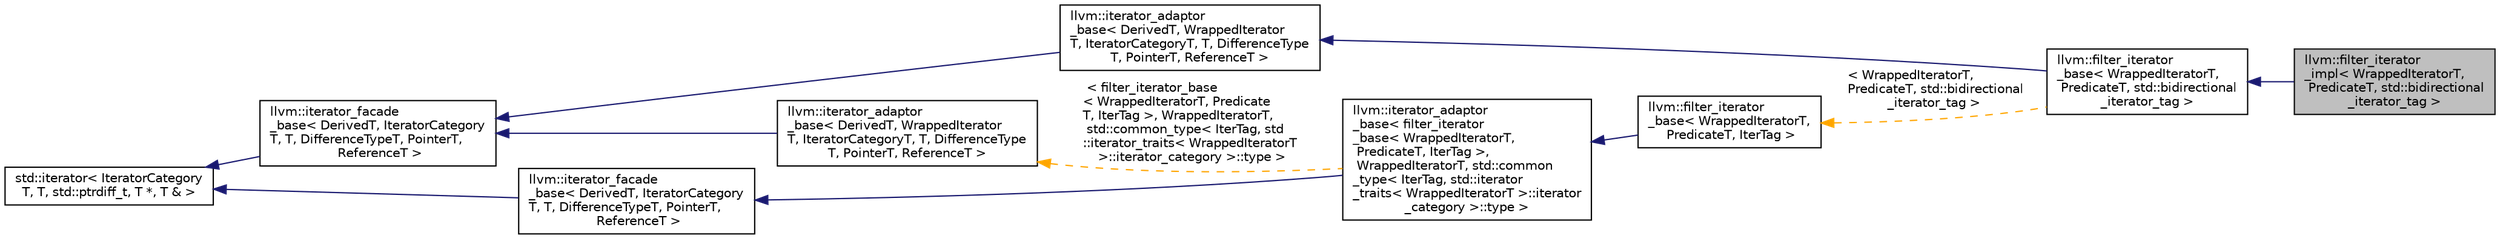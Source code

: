 digraph "llvm::filter_iterator_impl&lt; WrappedIteratorT, PredicateT, std::bidirectional_iterator_tag &gt;"
{
 // LATEX_PDF_SIZE
  bgcolor="transparent";
  edge [fontname="Helvetica",fontsize="10",labelfontname="Helvetica",labelfontsize="10"];
  node [fontname="Helvetica",fontsize="10",shape="box"];
  rankdir="LR";
  Node1 [label="llvm::filter_iterator\l_impl\< WrappedIteratorT,\l PredicateT, std::bidirectional\l_iterator_tag \>",height=0.2,width=0.4,color="black", fillcolor="grey75", style="filled", fontcolor="black",tooltip="Specialization of filter_iterator_base for bidirectional iteration."];
  Node2 -> Node1 [dir="back",color="midnightblue",fontsize="10",style="solid",fontname="Helvetica"];
  Node2 [label="llvm::filter_iterator\l_base\< WrappedIteratorT,\l PredicateT, std::bidirectional\l_iterator_tag \>",height=0.2,width=0.4,color="black",URL="$classllvm_1_1filter__iterator__base.html",tooltip=" "];
  Node3 -> Node2 [dir="back",color="midnightblue",fontsize="10",style="solid",fontname="Helvetica"];
  Node3 [label="llvm::iterator_adaptor\l_base\< DerivedT, WrappedIterator\lT, IteratorCategoryT, T, DifferenceType\lT, PointerT, ReferenceT \>",height=0.2,width=0.4,color="black",URL="$classllvm_1_1iterator__adaptor__base.html",tooltip="CRTP base class for adapting an iterator to a different type."];
  Node4 -> Node3 [dir="back",color="midnightblue",fontsize="10",style="solid",fontname="Helvetica"];
  Node4 [label="llvm::iterator_facade\l_base\< DerivedT, IteratorCategory\lT, T, DifferenceTypeT, PointerT,\l ReferenceT \>",height=0.2,width=0.4,color="black",URL="$classllvm_1_1iterator__facade__base.html",tooltip="CRTP base class which implements the entire standard iterator facade in terms of a minimal subset of ..."];
  Node5 -> Node4 [dir="back",color="midnightblue",fontsize="10",style="solid",fontname="Helvetica"];
  Node5 [label="std::iterator\< IteratorCategory\lT, T, std::ptrdiff_t, T *, T & \>",height=0.2,width=0.4,color="black",tooltip=" "];
  Node6 -> Node2 [dir="back",color="orange",fontsize="10",style="dashed",label=" \< WrappedIteratorT,\l PredicateT, std::bidirectional\l_iterator_tag \>" ,fontname="Helvetica"];
  Node6 [label="llvm::filter_iterator\l_base\< WrappedIteratorT,\l PredicateT, IterTag \>",height=0.2,width=0.4,color="black",URL="$classllvm_1_1filter__iterator__base.html",tooltip="An iterator adaptor that filters the elements of given inner iterators."];
  Node7 -> Node6 [dir="back",color="midnightblue",fontsize="10",style="solid",fontname="Helvetica"];
  Node7 [label="llvm::iterator_adaptor\l_base\< filter_iterator\l_base\< WrappedIteratorT,\l PredicateT, IterTag \>,\l WrappedIteratorT, std::common\l_type\< IterTag, std::iterator\l_traits\< WrappedIteratorT \>::iterator\l_category \>::type \>",height=0.2,width=0.4,color="black",URL="$classllvm_1_1iterator__adaptor__base.html",tooltip=" "];
  Node8 -> Node7 [dir="back",color="midnightblue",fontsize="10",style="solid",fontname="Helvetica"];
  Node8 [label="llvm::iterator_facade\l_base\< DerivedT, IteratorCategory\lT, T, DifferenceTypeT, PointerT,\l ReferenceT \>",height=0.2,width=0.4,color="black",URL="$classllvm_1_1iterator__facade__base.html",tooltip="CRTP base class which implements the entire standard iterator facade in terms of a minimal subset of ..."];
  Node5 -> Node8 [dir="back",color="midnightblue",fontsize="10",style="solid",fontname="Helvetica"];
  Node9 -> Node7 [dir="back",color="orange",fontsize="10",style="dashed",label=" \< filter_iterator_base\l\< WrappedIteratorT, Predicate\lT, IterTag \>, WrappedIteratorT,\l std::common_type\< IterTag, std\l::iterator_traits\< WrappedIteratorT\l \>::iterator_category \>::type \>" ,fontname="Helvetica"];
  Node9 [label="llvm::iterator_adaptor\l_base\< DerivedT, WrappedIterator\lT, IteratorCategoryT, T, DifferenceType\lT, PointerT, ReferenceT \>",height=0.2,width=0.4,color="black",URL="$classllvm_1_1iterator__adaptor__base.html",tooltip="CRTP base class for adapting an iterator to a different type."];
  Node4 -> Node9 [dir="back",color="midnightblue",fontsize="10",style="solid",fontname="Helvetica"];
}
